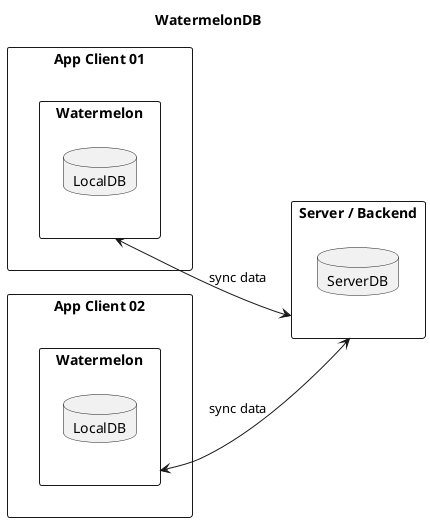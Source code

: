 @startuml
left to right direction

title WatermelonDB

rectangle "App Client 01" as AppClient01 {
    rectangle "Watermelon" as WM01 {
        database "LocalDB" as LocalDB01
    }
}

rectangle "App Client 02" as AppClient02 {
    rectangle "Watermelon" as WM02 {
        database "LocalDB" as LocalDB02
    }
}

rectangle "Server / Backend" as Server {
    database "ServerDB" as ServerDB
}

WM01 <--> Server : sync data
WM02 <--> Server : sync data

@enduml